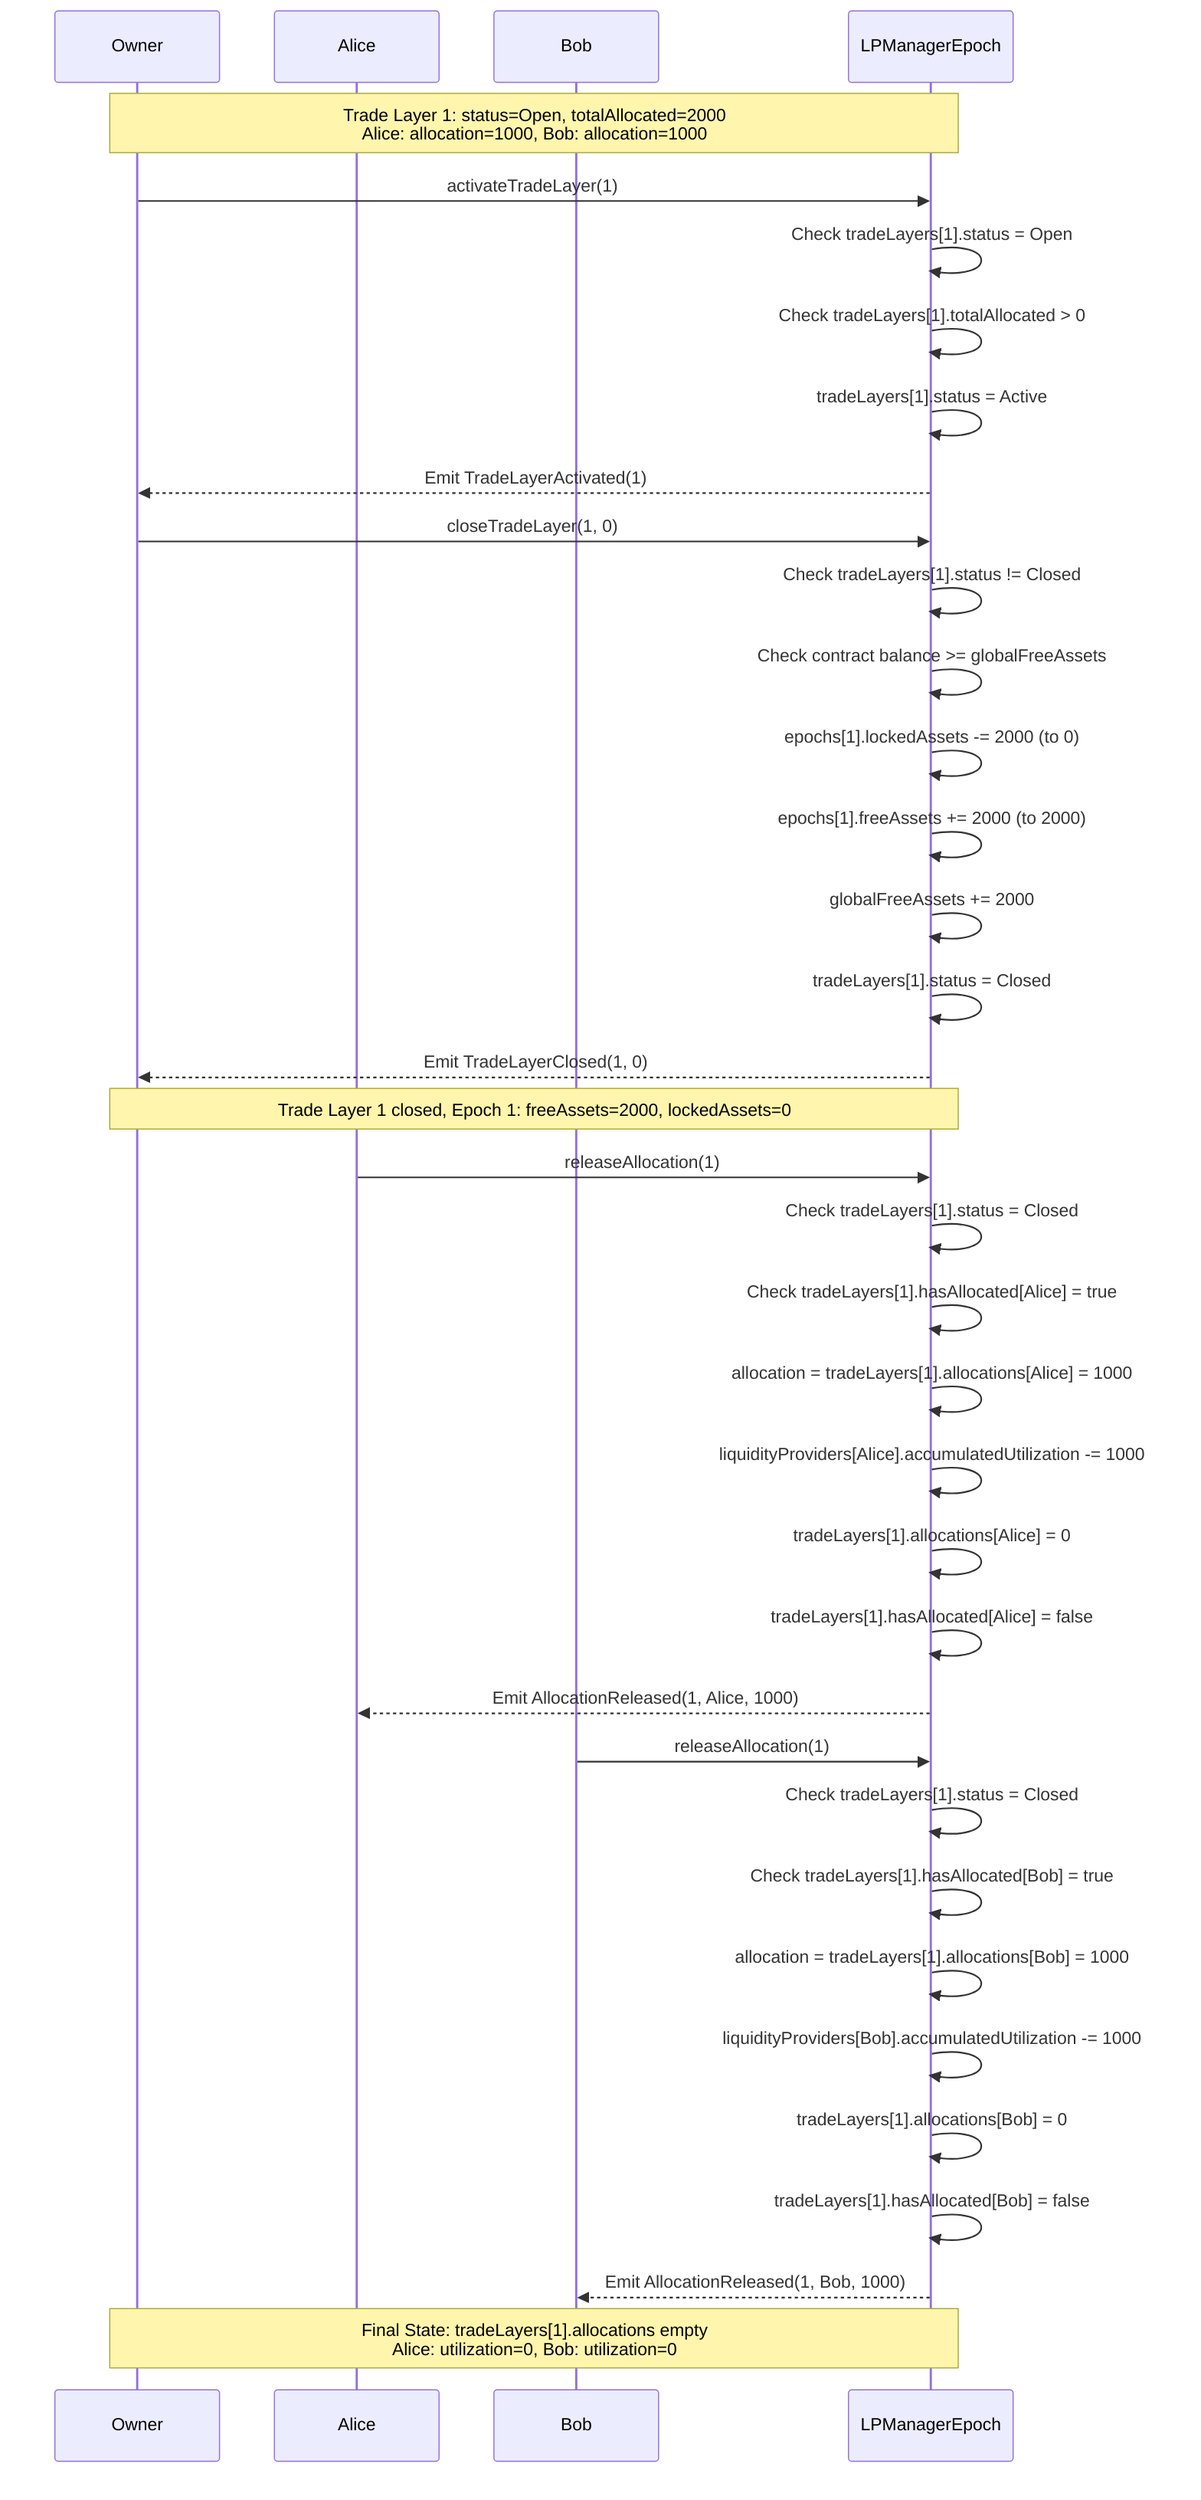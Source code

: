 sequenceDiagram
    participant Owner
    participant Alice
    participant Bob
    participant Contract as LPManagerEpoch

    Note over Owner,Contract: Trade Layer 1: status=Open, totalAllocated=2000<br>Alice: allocation=1000, Bob: allocation=1000

    Owner->>Contract: activateTradeLayer(1)
    Contract->>Contract: Check tradeLayers[1].status = Open
    Contract->>Contract: Check tradeLayers[1].totalAllocated > 0
    Contract->>Contract: tradeLayers[1].status = Active
    Contract-->>Owner: Emit TradeLayerActivated(1)

    Owner->>Contract: closeTradeLayer(1, 0)
    Contract->>Contract: Check tradeLayers[1].status != Closed
    Contract->>Contract: Check contract balance >= globalFreeAssets
    Contract->>Contract: epochs[1].lockedAssets -= 2000 (to 0)
    Contract->>Contract: epochs[1].freeAssets += 2000 (to 2000)
    Contract->>Contract: globalFreeAssets += 2000
    Contract->>Contract: tradeLayers[1].status = Closed
    Contract-->>Owner: Emit TradeLayerClosed(1, 0)

    Note over Owner,Contract: Trade Layer 1 closed, Epoch 1: freeAssets=2000, lockedAssets=0

    Alice->>Contract: releaseAllocation(1)
    Contract->>Contract: Check tradeLayers[1].status = Closed
    Contract->>Contract: Check tradeLayers[1].hasAllocated[Alice] = true
    Contract->>Contract: allocation = tradeLayers[1].allocations[Alice] = 1000
    Contract->>Contract: liquidityProviders[Alice].accumulatedUtilization -= 1000
    Contract->>Contract: tradeLayers[1].allocations[Alice] = 0
    Contract->>Contract: tradeLayers[1].hasAllocated[Alice] = false
    Contract-->>Alice: Emit AllocationReleased(1, Alice, 1000)

    Bob->>Contract: releaseAllocation(1)
    Contract->>Contract: Check tradeLayers[1].status = Closed
    Contract->>Contract: Check tradeLayers[1].hasAllocated[Bob] = true
    Contract->>Contract: allocation = tradeLayers[1].allocations[Bob] = 1000
    Contract->>Contract: liquidityProviders[Bob].accumulatedUtilization -= 1000
    Contract->>Contract: tradeLayers[1].allocations[Bob] = 0
    Contract->>Contract: tradeLayers[1].hasAllocated[Bob] = false
    Contract-->>Bob: Emit AllocationReleased(1, Bob, 1000)

    Note over Owner,Contract: Final State: tradeLayers[1].allocations empty<br>Alice: utilization=0, Bob: utilization=0